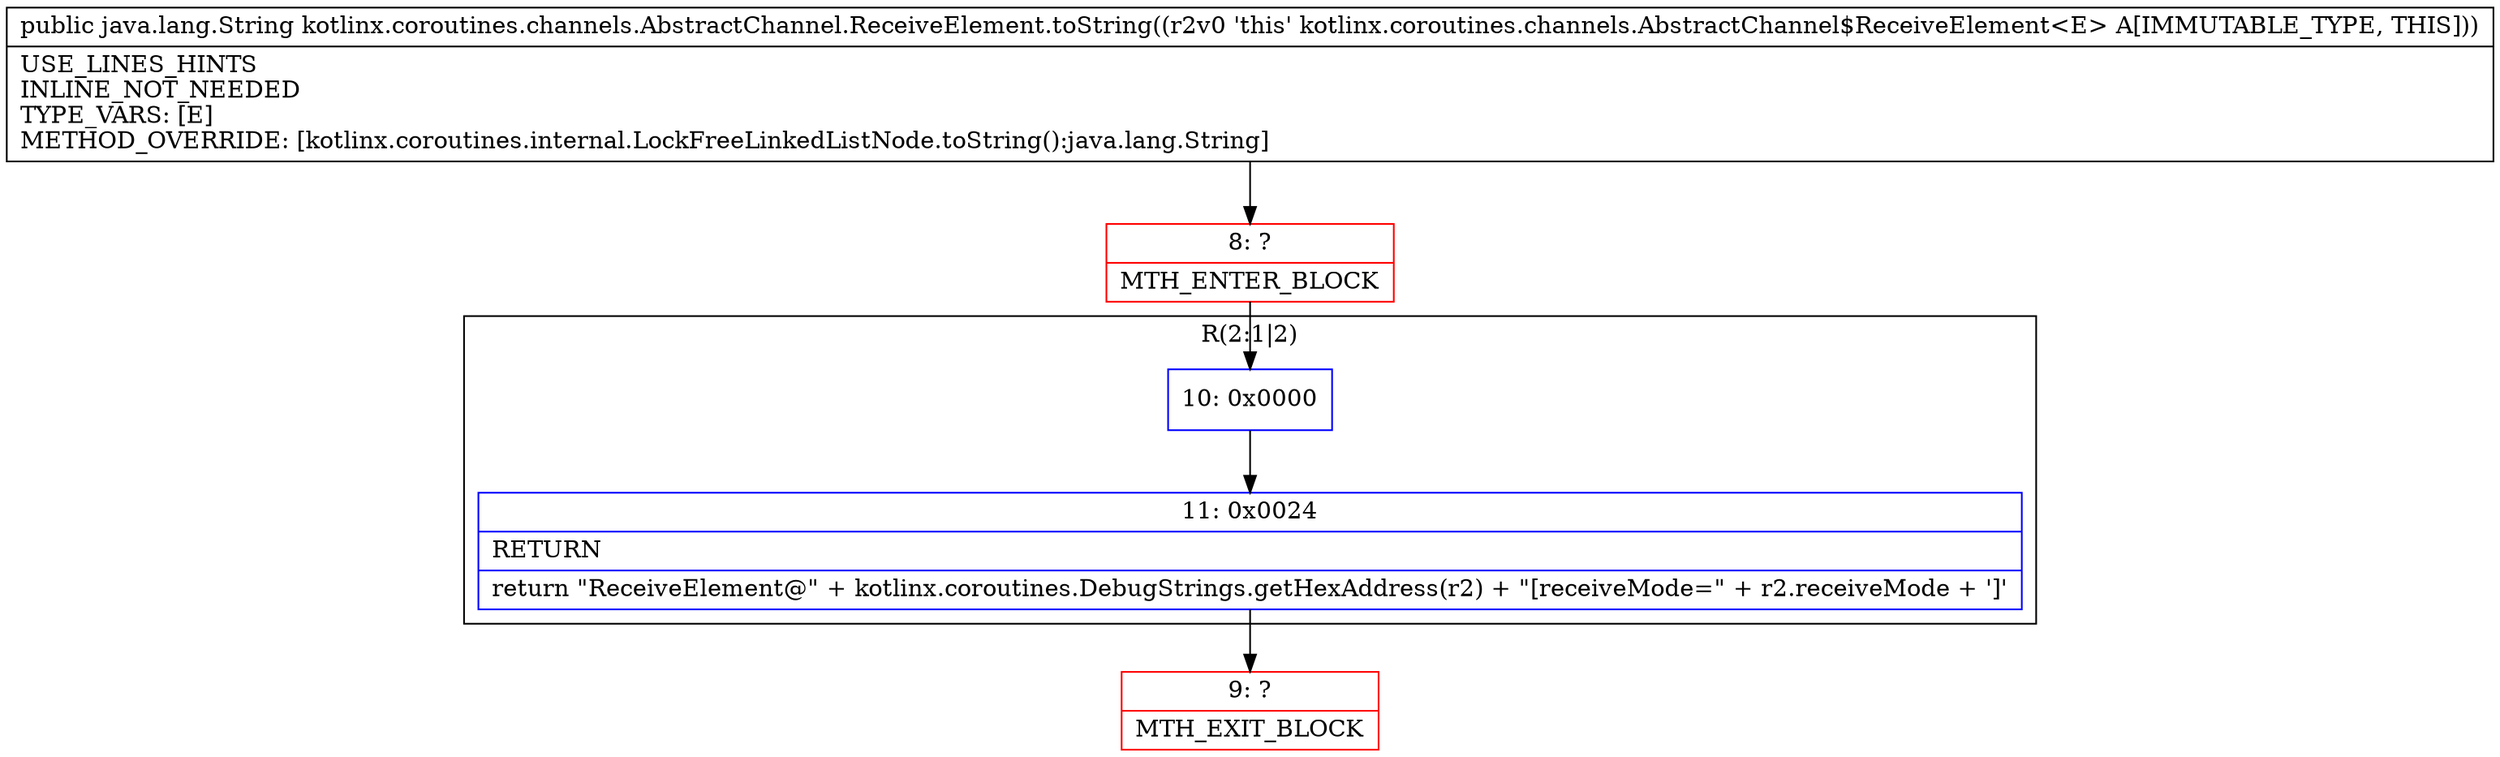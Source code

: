 digraph "CFG forkotlinx.coroutines.channels.AbstractChannel.ReceiveElement.toString()Ljava\/lang\/String;" {
subgraph cluster_Region_406447304 {
label = "R(2:1|2)";
node [shape=record,color=blue];
Node_10 [shape=record,label="{10\:\ 0x0000}"];
Node_11 [shape=record,label="{11\:\ 0x0024|RETURN\l|return \"ReceiveElement@\" + kotlinx.coroutines.DebugStrings.getHexAddress(r2) + \"[receiveMode=\" + r2.receiveMode + ']'\l}"];
}
Node_8 [shape=record,color=red,label="{8\:\ ?|MTH_ENTER_BLOCK\l}"];
Node_9 [shape=record,color=red,label="{9\:\ ?|MTH_EXIT_BLOCK\l}"];
MethodNode[shape=record,label="{public java.lang.String kotlinx.coroutines.channels.AbstractChannel.ReceiveElement.toString((r2v0 'this' kotlinx.coroutines.channels.AbstractChannel$ReceiveElement\<E\> A[IMMUTABLE_TYPE, THIS]))  | USE_LINES_HINTS\lINLINE_NOT_NEEDED\lTYPE_VARS: [E]\lMETHOD_OVERRIDE: [kotlinx.coroutines.internal.LockFreeLinkedListNode.toString():java.lang.String]\l}"];
MethodNode -> Node_8;Node_10 -> Node_11;
Node_11 -> Node_9;
Node_8 -> Node_10;
}

